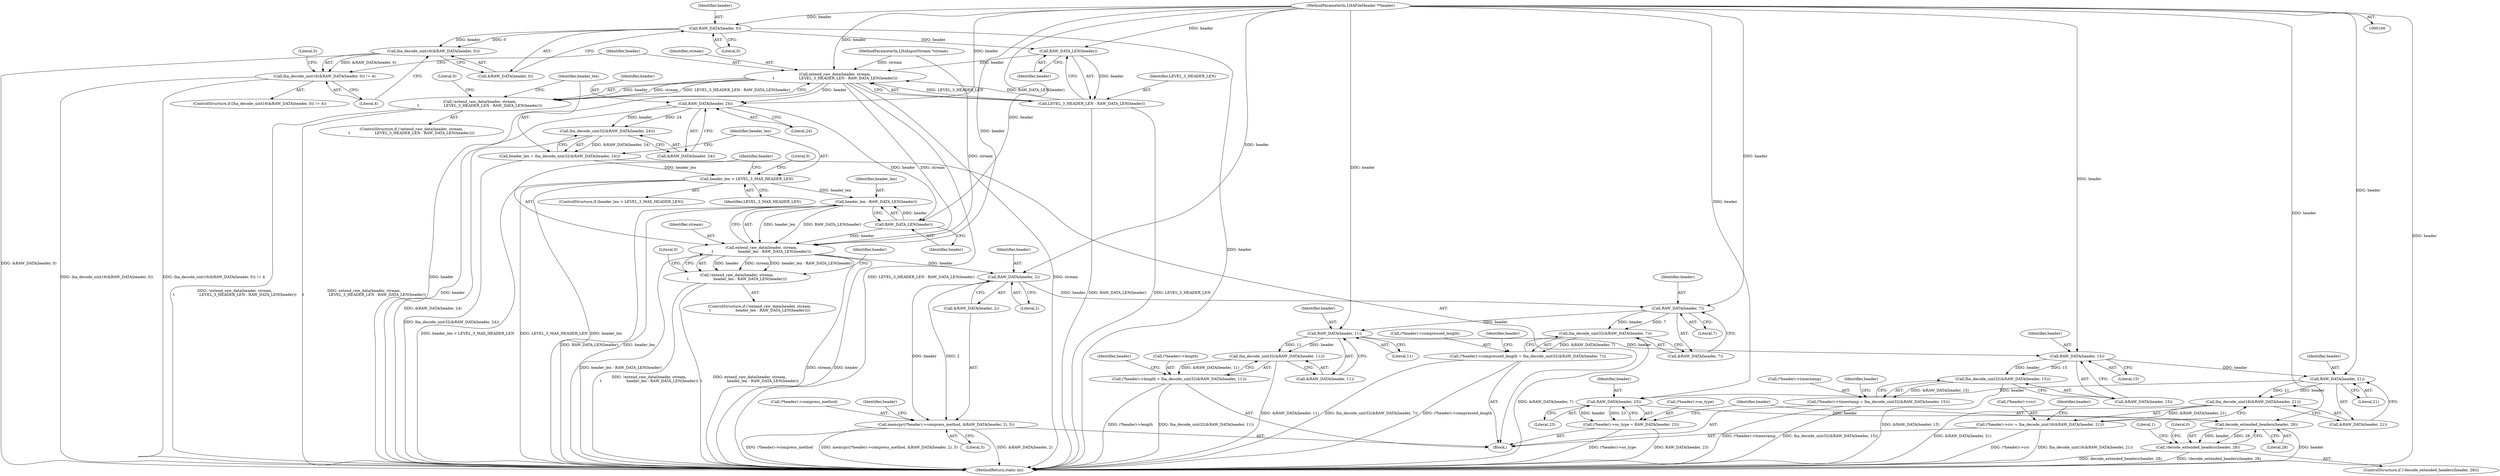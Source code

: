 digraph "1_lhasa_6fcdb8f1f538b9d63e63a5fa199c5514a15d4564@pointer" {
"1000101" [label="(MethodParameterIn,LHAFileHeader **header)"];
"1000109" [label="(Call,RAW_DATA(header, 0))"];
"1000107" [label="(Call,lha_decode_uint16(&RAW_DATA(header, 0)))"];
"1000106" [label="(Call,lha_decode_uint16(&RAW_DATA(header, 0)) != 4)"];
"1000123" [label="(Call,RAW_DATA_LEN(header))"];
"1000118" [label="(Call,extend_raw_data(header, stream,\n\t                     LEVEL_3_HEADER_LEN - RAW_DATA_LEN(header)))"];
"1000117" [label="(Call,!extend_raw_data(header, stream,\n\t                     LEVEL_3_HEADER_LEN - RAW_DATA_LEN(header)))"];
"1000132" [label="(Call,RAW_DATA(header, 24))"];
"1000130" [label="(Call,lha_decode_uint32(&RAW_DATA(header, 24)))"];
"1000128" [label="(Call,header_len = lha_decode_uint32(&RAW_DATA(header, 24)))"];
"1000136" [label="(Call,header_len > LEVEL_3_MAX_HEADER_LEN)"];
"1000147" [label="(Call,header_len - RAW_DATA_LEN(header))"];
"1000144" [label="(Call,extend_raw_data(header, stream,\n\t                     header_len - RAW_DATA_LEN(header)))"];
"1000143" [label="(Call,!extend_raw_data(header, stream,\n\t                     header_len - RAW_DATA_LEN(header)))"];
"1000160" [label="(Call,RAW_DATA(header, 2))"];
"1000154" [label="(Call,memcpy((*header)->compress_method, &RAW_DATA(header, 2), 5))"];
"1000179" [label="(Call,RAW_DATA(header, 7))"];
"1000177" [label="(Call,lha_decode_uint32(&RAW_DATA(header, 7)))"];
"1000172" [label="(Call,(*header)->compressed_length = lha_decode_uint32(&RAW_DATA(header, 7)))"];
"1000189" [label="(Call,RAW_DATA(header, 11))"];
"1000187" [label="(Call,lha_decode_uint32(&RAW_DATA(header, 11)))"];
"1000182" [label="(Call,(*header)->length = lha_decode_uint32(&RAW_DATA(header, 11)))"];
"1000199" [label="(Call,RAW_DATA(header, 15))"];
"1000197" [label="(Call,lha_decode_uint32(&RAW_DATA(header, 15)))"];
"1000192" [label="(Call,(*header)->timestamp = lha_decode_uint32(&RAW_DATA(header, 15)))"];
"1000209" [label="(Call,RAW_DATA(header, 21))"];
"1000207" [label="(Call,lha_decode_uint16(&RAW_DATA(header, 21)))"];
"1000202" [label="(Call,(*header)->crc = lha_decode_uint16(&RAW_DATA(header, 21)))"];
"1000217" [label="(Call,RAW_DATA(header, 23))"];
"1000212" [label="(Call,(*header)->os_type = RAW_DATA(header, 23))"];
"1000222" [label="(Call,decode_extended_headers(header, 28))"];
"1000221" [label="(Call,!decode_extended_headers(header, 28))"];
"1000149" [label="(Call,RAW_DATA_LEN(header))"];
"1000121" [label="(Call,LEVEL_3_HEADER_LEN - RAW_DATA_LEN(header))"];
"1000177" [label="(Call,lha_decode_uint32(&RAW_DATA(header, 7)))"];
"1000112" [label="(Literal,4)"];
"1000229" [label="(Literal,1)"];
"1000200" [label="(Identifier,header)"];
"1000222" [label="(Call,decode_extended_headers(header, 28))"];
"1000101" [label="(MethodParameterIn,LHAFileHeader **header)"];
"1000118" [label="(Call,extend_raw_data(header, stream,\n\t                     LEVEL_3_HEADER_LEN - RAW_DATA_LEN(header)))"];
"1000147" [label="(Call,header_len - RAW_DATA_LEN(header))"];
"1000207" [label="(Call,lha_decode_uint16(&RAW_DATA(header, 21)))"];
"1000108" [label="(Call,&RAW_DATA(header, 0))"];
"1000133" [label="(Identifier,header)"];
"1000210" [label="(Identifier,header)"];
"1000178" [label="(Call,&RAW_DATA(header, 7))"];
"1000199" [label="(Call,RAW_DATA(header, 15))"];
"1000129" [label="(Identifier,header_len)"];
"1000137" [label="(Identifier,header_len)"];
"1000149" [label="(Call,RAW_DATA_LEN(header))"];
"1000212" [label="(Call,(*header)->os_type = RAW_DATA(header, 23))"];
"1000188" [label="(Call,&RAW_DATA(header, 11))"];
"1000123" [label="(Call,RAW_DATA_LEN(header))"];
"1000134" [label="(Literal,24)"];
"1000157" [label="(Identifier,header)"];
"1000161" [label="(Identifier,header)"];
"1000132" [label="(Call,RAW_DATA(header, 24))"];
"1000127" [label="(Literal,0)"];
"1000124" [label="(Identifier,header)"];
"1000120" [label="(Identifier,stream)"];
"1000146" [label="(Identifier,stream)"];
"1000219" [label="(Literal,23)"];
"1000230" [label="(MethodReturn,static int)"];
"1000195" [label="(Identifier,header)"];
"1000116" [label="(ControlStructure,if (!extend_raw_data(header, stream,\n\t                     LEVEL_3_HEADER_LEN - RAW_DATA_LEN(header))))"];
"1000179" [label="(Call,RAW_DATA(header, 7))"];
"1000227" [label="(Literal,0)"];
"1000180" [label="(Identifier,header)"];
"1000144" [label="(Call,extend_raw_data(header, stream,\n\t                     header_len - RAW_DATA_LEN(header)))"];
"1000173" [label="(Call,(*header)->compressed_length)"];
"1000128" [label="(Call,header_len = lha_decode_uint32(&RAW_DATA(header, 24)))"];
"1000107" [label="(Call,lha_decode_uint16(&RAW_DATA(header, 0)))"];
"1000205" [label="(Identifier,header)"];
"1000203" [label="(Call,(*header)->crc)"];
"1000131" [label="(Call,&RAW_DATA(header, 24))"];
"1000190" [label="(Identifier,header)"];
"1000138" [label="(Identifier,LEVEL_3_MAX_HEADER_LEN)"];
"1000162" [label="(Literal,2)"];
"1000202" [label="(Call,(*header)->crc = lha_decode_uint16(&RAW_DATA(header, 21)))"];
"1000143" [label="(Call,!extend_raw_data(header, stream,\n\t                     header_len - RAW_DATA_LEN(header)))"];
"1000102" [label="(MethodParameterIn,LHAInputStream *stream)"];
"1000130" [label="(Call,lha_decode_uint32(&RAW_DATA(header, 24)))"];
"1000141" [label="(Literal,0)"];
"1000117" [label="(Call,!extend_raw_data(header, stream,\n\t                     LEVEL_3_HEADER_LEN - RAW_DATA_LEN(header)))"];
"1000172" [label="(Call,(*header)->compressed_length = lha_decode_uint32(&RAW_DATA(header, 7)))"];
"1000191" [label="(Literal,11)"];
"1000106" [label="(Call,lha_decode_uint16(&RAW_DATA(header, 0)) != 4)"];
"1000122" [label="(Identifier,LEVEL_3_HEADER_LEN)"];
"1000183" [label="(Call,(*header)->length)"];
"1000148" [label="(Identifier,header_len)"];
"1000192" [label="(Call,(*header)->timestamp = lha_decode_uint32(&RAW_DATA(header, 15)))"];
"1000213" [label="(Call,(*header)->os_type)"];
"1000198" [label="(Call,&RAW_DATA(header, 15))"];
"1000208" [label="(Call,&RAW_DATA(header, 21))"];
"1000154" [label="(Call,memcpy((*header)->compress_method, &RAW_DATA(header, 2), 5))"];
"1000103" [label="(Block,)"];
"1000109" [label="(Call,RAW_DATA(header, 0))"];
"1000110" [label="(Identifier,header)"];
"1000193" [label="(Call,(*header)->timestamp)"];
"1000215" [label="(Identifier,header)"];
"1000121" [label="(Call,LEVEL_3_HEADER_LEN - RAW_DATA_LEN(header))"];
"1000217" [label="(Call,RAW_DATA(header, 23))"];
"1000153" [label="(Literal,0)"];
"1000185" [label="(Identifier,header)"];
"1000155" [label="(Call,(*header)->compress_method)"];
"1000220" [label="(ControlStructure,if (!decode_extended_headers(header, 28)))"];
"1000135" [label="(ControlStructure,if (header_len > LEVEL_3_MAX_HEADER_LEN))"];
"1000201" [label="(Literal,15)"];
"1000189" [label="(Call,RAW_DATA(header, 11))"];
"1000168" [label="(Identifier,header)"];
"1000182" [label="(Call,(*header)->length = lha_decode_uint32(&RAW_DATA(header, 11)))"];
"1000197" [label="(Call,lha_decode_uint32(&RAW_DATA(header, 15)))"];
"1000223" [label="(Identifier,header)"];
"1000145" [label="(Identifier,header)"];
"1000218" [label="(Identifier,header)"];
"1000111" [label="(Literal,0)"];
"1000160" [label="(Call,RAW_DATA(header, 2))"];
"1000187" [label="(Call,lha_decode_uint32(&RAW_DATA(header, 11)))"];
"1000224" [label="(Literal,28)"];
"1000221" [label="(Call,!decode_extended_headers(header, 28))"];
"1000209" [label="(Call,RAW_DATA(header, 21))"];
"1000181" [label="(Literal,7)"];
"1000150" [label="(Identifier,header)"];
"1000136" [label="(Call,header_len > LEVEL_3_MAX_HEADER_LEN)"];
"1000115" [label="(Literal,0)"];
"1000142" [label="(ControlStructure,if (!extend_raw_data(header, stream,\n\t                     header_len - RAW_DATA_LEN(header))))"];
"1000105" [label="(ControlStructure,if (lha_decode_uint16(&RAW_DATA(header, 0)) != 4))"];
"1000159" [label="(Call,&RAW_DATA(header, 2))"];
"1000119" [label="(Identifier,header)"];
"1000211" [label="(Literal,21)"];
"1000163" [label="(Literal,5)"];
"1000101" -> "1000100"  [label="AST: "];
"1000101" -> "1000230"  [label="DDG: header"];
"1000101" -> "1000109"  [label="DDG: header"];
"1000101" -> "1000118"  [label="DDG: header"];
"1000101" -> "1000123"  [label="DDG: header"];
"1000101" -> "1000132"  [label="DDG: header"];
"1000101" -> "1000144"  [label="DDG: header"];
"1000101" -> "1000149"  [label="DDG: header"];
"1000101" -> "1000160"  [label="DDG: header"];
"1000101" -> "1000179"  [label="DDG: header"];
"1000101" -> "1000189"  [label="DDG: header"];
"1000101" -> "1000199"  [label="DDG: header"];
"1000101" -> "1000209"  [label="DDG: header"];
"1000101" -> "1000217"  [label="DDG: header"];
"1000101" -> "1000222"  [label="DDG: header"];
"1000109" -> "1000108"  [label="AST: "];
"1000109" -> "1000111"  [label="CFG: "];
"1000110" -> "1000109"  [label="AST: "];
"1000111" -> "1000109"  [label="AST: "];
"1000108" -> "1000109"  [label="CFG: "];
"1000109" -> "1000230"  [label="DDG: header"];
"1000109" -> "1000107"  [label="DDG: header"];
"1000109" -> "1000107"  [label="DDG: 0"];
"1000109" -> "1000123"  [label="DDG: header"];
"1000107" -> "1000106"  [label="AST: "];
"1000107" -> "1000108"  [label="CFG: "];
"1000108" -> "1000107"  [label="AST: "];
"1000112" -> "1000107"  [label="CFG: "];
"1000107" -> "1000230"  [label="DDG: &RAW_DATA(header, 0)"];
"1000107" -> "1000106"  [label="DDG: &RAW_DATA(header, 0)"];
"1000106" -> "1000105"  [label="AST: "];
"1000106" -> "1000112"  [label="CFG: "];
"1000112" -> "1000106"  [label="AST: "];
"1000115" -> "1000106"  [label="CFG: "];
"1000119" -> "1000106"  [label="CFG: "];
"1000106" -> "1000230"  [label="DDG: lha_decode_uint16(&RAW_DATA(header, 0))"];
"1000106" -> "1000230"  [label="DDG: lha_decode_uint16(&RAW_DATA(header, 0)) != 4"];
"1000123" -> "1000121"  [label="AST: "];
"1000123" -> "1000124"  [label="CFG: "];
"1000124" -> "1000123"  [label="AST: "];
"1000121" -> "1000123"  [label="CFG: "];
"1000123" -> "1000118"  [label="DDG: header"];
"1000123" -> "1000121"  [label="DDG: header"];
"1000118" -> "1000117"  [label="AST: "];
"1000118" -> "1000121"  [label="CFG: "];
"1000119" -> "1000118"  [label="AST: "];
"1000120" -> "1000118"  [label="AST: "];
"1000121" -> "1000118"  [label="AST: "];
"1000117" -> "1000118"  [label="CFG: "];
"1000118" -> "1000230"  [label="DDG: header"];
"1000118" -> "1000230"  [label="DDG: LEVEL_3_HEADER_LEN - RAW_DATA_LEN(header)"];
"1000118" -> "1000230"  [label="DDG: stream"];
"1000118" -> "1000117"  [label="DDG: header"];
"1000118" -> "1000117"  [label="DDG: stream"];
"1000118" -> "1000117"  [label="DDG: LEVEL_3_HEADER_LEN - RAW_DATA_LEN(header)"];
"1000102" -> "1000118"  [label="DDG: stream"];
"1000121" -> "1000118"  [label="DDG: LEVEL_3_HEADER_LEN"];
"1000121" -> "1000118"  [label="DDG: RAW_DATA_LEN(header)"];
"1000118" -> "1000132"  [label="DDG: header"];
"1000118" -> "1000144"  [label="DDG: stream"];
"1000117" -> "1000116"  [label="AST: "];
"1000127" -> "1000117"  [label="CFG: "];
"1000129" -> "1000117"  [label="CFG: "];
"1000117" -> "1000230"  [label="DDG: extend_raw_data(header, stream,\n\t                     LEVEL_3_HEADER_LEN - RAW_DATA_LEN(header))"];
"1000117" -> "1000230"  [label="DDG: !extend_raw_data(header, stream,\n\t                     LEVEL_3_HEADER_LEN - RAW_DATA_LEN(header))"];
"1000132" -> "1000131"  [label="AST: "];
"1000132" -> "1000134"  [label="CFG: "];
"1000133" -> "1000132"  [label="AST: "];
"1000134" -> "1000132"  [label="AST: "];
"1000131" -> "1000132"  [label="CFG: "];
"1000132" -> "1000230"  [label="DDG: header"];
"1000132" -> "1000130"  [label="DDG: header"];
"1000132" -> "1000130"  [label="DDG: 24"];
"1000132" -> "1000149"  [label="DDG: header"];
"1000130" -> "1000128"  [label="AST: "];
"1000130" -> "1000131"  [label="CFG: "];
"1000131" -> "1000130"  [label="AST: "];
"1000128" -> "1000130"  [label="CFG: "];
"1000130" -> "1000230"  [label="DDG: &RAW_DATA(header, 24)"];
"1000130" -> "1000128"  [label="DDG: &RAW_DATA(header, 24)"];
"1000128" -> "1000103"  [label="AST: "];
"1000129" -> "1000128"  [label="AST: "];
"1000137" -> "1000128"  [label="CFG: "];
"1000128" -> "1000230"  [label="DDG: lha_decode_uint32(&RAW_DATA(header, 24))"];
"1000128" -> "1000136"  [label="DDG: header_len"];
"1000136" -> "1000135"  [label="AST: "];
"1000136" -> "1000138"  [label="CFG: "];
"1000137" -> "1000136"  [label="AST: "];
"1000138" -> "1000136"  [label="AST: "];
"1000141" -> "1000136"  [label="CFG: "];
"1000145" -> "1000136"  [label="CFG: "];
"1000136" -> "1000230"  [label="DDG: header_len > LEVEL_3_MAX_HEADER_LEN"];
"1000136" -> "1000230"  [label="DDG: LEVEL_3_MAX_HEADER_LEN"];
"1000136" -> "1000230"  [label="DDG: header_len"];
"1000136" -> "1000147"  [label="DDG: header_len"];
"1000147" -> "1000144"  [label="AST: "];
"1000147" -> "1000149"  [label="CFG: "];
"1000148" -> "1000147"  [label="AST: "];
"1000149" -> "1000147"  [label="AST: "];
"1000144" -> "1000147"  [label="CFG: "];
"1000147" -> "1000230"  [label="DDG: RAW_DATA_LEN(header)"];
"1000147" -> "1000230"  [label="DDG: header_len"];
"1000147" -> "1000144"  [label="DDG: header_len"];
"1000147" -> "1000144"  [label="DDG: RAW_DATA_LEN(header)"];
"1000149" -> "1000147"  [label="DDG: header"];
"1000144" -> "1000143"  [label="AST: "];
"1000145" -> "1000144"  [label="AST: "];
"1000146" -> "1000144"  [label="AST: "];
"1000143" -> "1000144"  [label="CFG: "];
"1000144" -> "1000230"  [label="DDG: stream"];
"1000144" -> "1000230"  [label="DDG: header"];
"1000144" -> "1000230"  [label="DDG: header_len - RAW_DATA_LEN(header)"];
"1000144" -> "1000143"  [label="DDG: header"];
"1000144" -> "1000143"  [label="DDG: stream"];
"1000144" -> "1000143"  [label="DDG: header_len - RAW_DATA_LEN(header)"];
"1000149" -> "1000144"  [label="DDG: header"];
"1000102" -> "1000144"  [label="DDG: stream"];
"1000144" -> "1000160"  [label="DDG: header"];
"1000143" -> "1000142"  [label="AST: "];
"1000153" -> "1000143"  [label="CFG: "];
"1000157" -> "1000143"  [label="CFG: "];
"1000143" -> "1000230"  [label="DDG: extend_raw_data(header, stream,\n\t                     header_len - RAW_DATA_LEN(header))"];
"1000143" -> "1000230"  [label="DDG: !extend_raw_data(header, stream,\n\t                     header_len - RAW_DATA_LEN(header))"];
"1000160" -> "1000159"  [label="AST: "];
"1000160" -> "1000162"  [label="CFG: "];
"1000161" -> "1000160"  [label="AST: "];
"1000162" -> "1000160"  [label="AST: "];
"1000159" -> "1000160"  [label="CFG: "];
"1000160" -> "1000154"  [label="DDG: header"];
"1000160" -> "1000154"  [label="DDG: 2"];
"1000160" -> "1000179"  [label="DDG: header"];
"1000154" -> "1000103"  [label="AST: "];
"1000154" -> "1000163"  [label="CFG: "];
"1000155" -> "1000154"  [label="AST: "];
"1000159" -> "1000154"  [label="AST: "];
"1000163" -> "1000154"  [label="AST: "];
"1000168" -> "1000154"  [label="CFG: "];
"1000154" -> "1000230"  [label="DDG: &RAW_DATA(header, 2)"];
"1000154" -> "1000230"  [label="DDG: (*header)->compress_method"];
"1000154" -> "1000230"  [label="DDG: memcpy((*header)->compress_method, &RAW_DATA(header, 2), 5)"];
"1000179" -> "1000178"  [label="AST: "];
"1000179" -> "1000181"  [label="CFG: "];
"1000180" -> "1000179"  [label="AST: "];
"1000181" -> "1000179"  [label="AST: "];
"1000178" -> "1000179"  [label="CFG: "];
"1000179" -> "1000177"  [label="DDG: header"];
"1000179" -> "1000177"  [label="DDG: 7"];
"1000179" -> "1000189"  [label="DDG: header"];
"1000177" -> "1000172"  [label="AST: "];
"1000177" -> "1000178"  [label="CFG: "];
"1000178" -> "1000177"  [label="AST: "];
"1000172" -> "1000177"  [label="CFG: "];
"1000177" -> "1000230"  [label="DDG: &RAW_DATA(header, 7)"];
"1000177" -> "1000172"  [label="DDG: &RAW_DATA(header, 7)"];
"1000172" -> "1000103"  [label="AST: "];
"1000173" -> "1000172"  [label="AST: "];
"1000185" -> "1000172"  [label="CFG: "];
"1000172" -> "1000230"  [label="DDG: lha_decode_uint32(&RAW_DATA(header, 7))"];
"1000172" -> "1000230"  [label="DDG: (*header)->compressed_length"];
"1000189" -> "1000188"  [label="AST: "];
"1000189" -> "1000191"  [label="CFG: "];
"1000190" -> "1000189"  [label="AST: "];
"1000191" -> "1000189"  [label="AST: "];
"1000188" -> "1000189"  [label="CFG: "];
"1000189" -> "1000187"  [label="DDG: header"];
"1000189" -> "1000187"  [label="DDG: 11"];
"1000189" -> "1000199"  [label="DDG: header"];
"1000187" -> "1000182"  [label="AST: "];
"1000187" -> "1000188"  [label="CFG: "];
"1000188" -> "1000187"  [label="AST: "];
"1000182" -> "1000187"  [label="CFG: "];
"1000187" -> "1000230"  [label="DDG: &RAW_DATA(header, 11)"];
"1000187" -> "1000182"  [label="DDG: &RAW_DATA(header, 11)"];
"1000182" -> "1000103"  [label="AST: "];
"1000183" -> "1000182"  [label="AST: "];
"1000195" -> "1000182"  [label="CFG: "];
"1000182" -> "1000230"  [label="DDG: lha_decode_uint32(&RAW_DATA(header, 11))"];
"1000182" -> "1000230"  [label="DDG: (*header)->length"];
"1000199" -> "1000198"  [label="AST: "];
"1000199" -> "1000201"  [label="CFG: "];
"1000200" -> "1000199"  [label="AST: "];
"1000201" -> "1000199"  [label="AST: "];
"1000198" -> "1000199"  [label="CFG: "];
"1000199" -> "1000197"  [label="DDG: header"];
"1000199" -> "1000197"  [label="DDG: 15"];
"1000199" -> "1000209"  [label="DDG: header"];
"1000197" -> "1000192"  [label="AST: "];
"1000197" -> "1000198"  [label="CFG: "];
"1000198" -> "1000197"  [label="AST: "];
"1000192" -> "1000197"  [label="CFG: "];
"1000197" -> "1000230"  [label="DDG: &RAW_DATA(header, 15)"];
"1000197" -> "1000192"  [label="DDG: &RAW_DATA(header, 15)"];
"1000192" -> "1000103"  [label="AST: "];
"1000193" -> "1000192"  [label="AST: "];
"1000205" -> "1000192"  [label="CFG: "];
"1000192" -> "1000230"  [label="DDG: lha_decode_uint32(&RAW_DATA(header, 15))"];
"1000192" -> "1000230"  [label="DDG: (*header)->timestamp"];
"1000209" -> "1000208"  [label="AST: "];
"1000209" -> "1000211"  [label="CFG: "];
"1000210" -> "1000209"  [label="AST: "];
"1000211" -> "1000209"  [label="AST: "];
"1000208" -> "1000209"  [label="CFG: "];
"1000209" -> "1000207"  [label="DDG: header"];
"1000209" -> "1000207"  [label="DDG: 21"];
"1000209" -> "1000217"  [label="DDG: header"];
"1000207" -> "1000202"  [label="AST: "];
"1000207" -> "1000208"  [label="CFG: "];
"1000208" -> "1000207"  [label="AST: "];
"1000202" -> "1000207"  [label="CFG: "];
"1000207" -> "1000230"  [label="DDG: &RAW_DATA(header, 21)"];
"1000207" -> "1000202"  [label="DDG: &RAW_DATA(header, 21)"];
"1000202" -> "1000103"  [label="AST: "];
"1000203" -> "1000202"  [label="AST: "];
"1000215" -> "1000202"  [label="CFG: "];
"1000202" -> "1000230"  [label="DDG: lha_decode_uint16(&RAW_DATA(header, 21))"];
"1000202" -> "1000230"  [label="DDG: (*header)->crc"];
"1000217" -> "1000212"  [label="AST: "];
"1000217" -> "1000219"  [label="CFG: "];
"1000218" -> "1000217"  [label="AST: "];
"1000219" -> "1000217"  [label="AST: "];
"1000212" -> "1000217"  [label="CFG: "];
"1000217" -> "1000212"  [label="DDG: header"];
"1000217" -> "1000212"  [label="DDG: 23"];
"1000217" -> "1000222"  [label="DDG: header"];
"1000212" -> "1000103"  [label="AST: "];
"1000213" -> "1000212"  [label="AST: "];
"1000223" -> "1000212"  [label="CFG: "];
"1000212" -> "1000230"  [label="DDG: RAW_DATA(header, 23)"];
"1000212" -> "1000230"  [label="DDG: (*header)->os_type"];
"1000222" -> "1000221"  [label="AST: "];
"1000222" -> "1000224"  [label="CFG: "];
"1000223" -> "1000222"  [label="AST: "];
"1000224" -> "1000222"  [label="AST: "];
"1000221" -> "1000222"  [label="CFG: "];
"1000222" -> "1000230"  [label="DDG: header"];
"1000222" -> "1000221"  [label="DDG: header"];
"1000222" -> "1000221"  [label="DDG: 28"];
"1000221" -> "1000220"  [label="AST: "];
"1000227" -> "1000221"  [label="CFG: "];
"1000229" -> "1000221"  [label="CFG: "];
"1000221" -> "1000230"  [label="DDG: !decode_extended_headers(header, 28)"];
"1000221" -> "1000230"  [label="DDG: decode_extended_headers(header, 28)"];
"1000149" -> "1000150"  [label="CFG: "];
"1000150" -> "1000149"  [label="AST: "];
"1000122" -> "1000121"  [label="AST: "];
"1000121" -> "1000230"  [label="DDG: RAW_DATA_LEN(header)"];
"1000121" -> "1000230"  [label="DDG: LEVEL_3_HEADER_LEN"];
}
